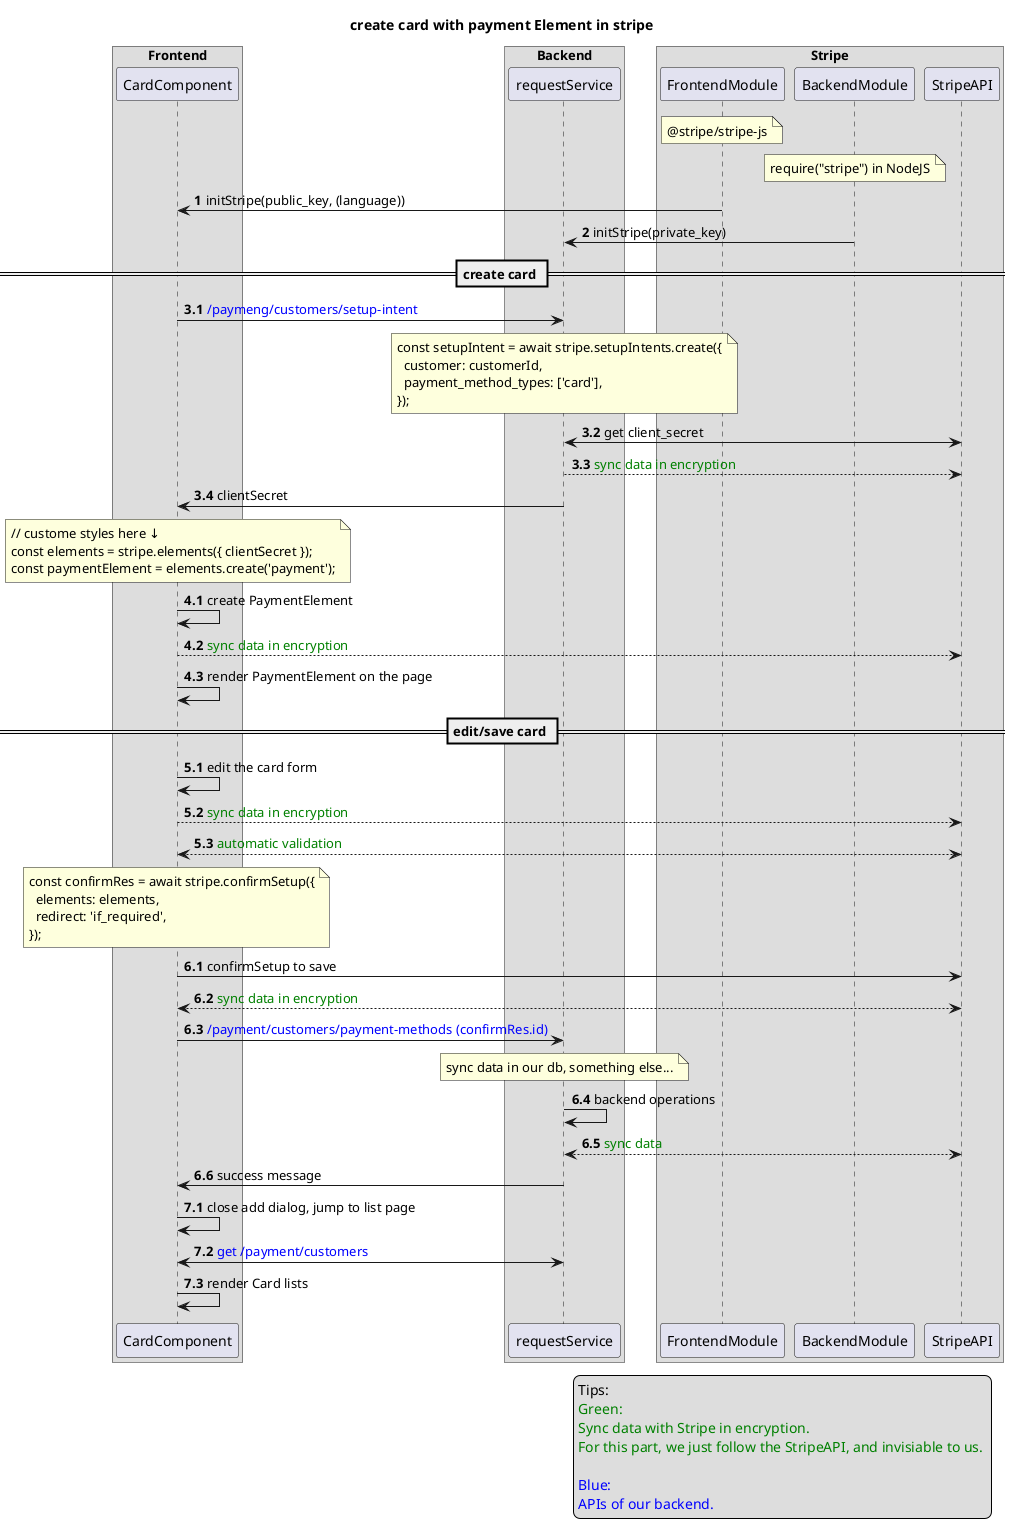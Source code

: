@startuml
title "create card with payment Element in stripe"
legend right
  Tips:
  <color green>Green: </color>
  <color green>Sync data with Stripe in encryption.</color>
  <color green>For this part, we just follow the StripeAPI, and invisiable to us. </color>

  <color blue>Blue: </color>
  <color blue>APIs of our backend.</color>
end legend

box "Frontend"
participant CardComponent
end box

box "Backend"
participant requestService
end box

box Stripe
participant FrontendModule
participant BackendModule
participant StripeAPI
end box

note over FrontendModule
@stripe/stripe-js
end note
note over BackendModule
require("stripe") in NodeJS
end note

autonumber
CardComponent <- FrontendModule : initStripe(public_key, (language))
requestService <- BackendModule : initStripe(private_key)

== create card ==
autonumber 3.1
CardComponent -> requestService: <color blue>/paymeng/customers/setup-intent
note over requestService
const setupIntent = await stripe.setupIntents.create({
  customer: customerId,
  payment_method_types: ['card'],
});
end note
requestService <-> StripeAPI: get client_secret
requestService --> StripeAPI : <color green>sync data in encryption</color>
CardComponent <- requestService: clientSecret
autonumber 4.1
note over CardComponent
// custome styles here ↓
const elements = stripe.elements({ clientSecret });
const paymentElement = elements.create('payment');
end note
CardComponent -> CardComponent : create PaymentElement
CardComponent --> StripeAPI : <color green>sync data in encryption</color>
CardComponent -> CardComponent : render PaymentElement on the page

== edit/save card ==
autonumber 5.1
CardComponent -> CardComponent : edit the card form
CardComponent --> StripeAPI : <color green>sync data in encryption</color>
CardComponent <--> StripeAPI : <color green>automatic validation</color>
autonumber 6.1
note over CardComponent
const confirmRes = await stripe.confirmSetup({
  elements: elements,
  redirect: 'if_required',
});
end note
CardComponent -> StripeAPI : confirmSetup to save
CardComponent <--> StripeAPI : <color green>sync data in encryption</color>
CardComponent -> requestService : <color blue>/payment/customers/payment-methods (confirmRes.id)
note over requestService
sync data in our db, something else...
end note
requestService -> requestService : backend operations
requestService <--> StripeAPI : <color green>sync data</color>
CardComponent <- requestService : success message

autonumber 7.1
CardComponent -> CardComponent : close add dialog, jump to list page
CardComponent <-> requestService : <color blue>get /payment/customers
CardComponent -> CardComponent : render Card lists
@enduml